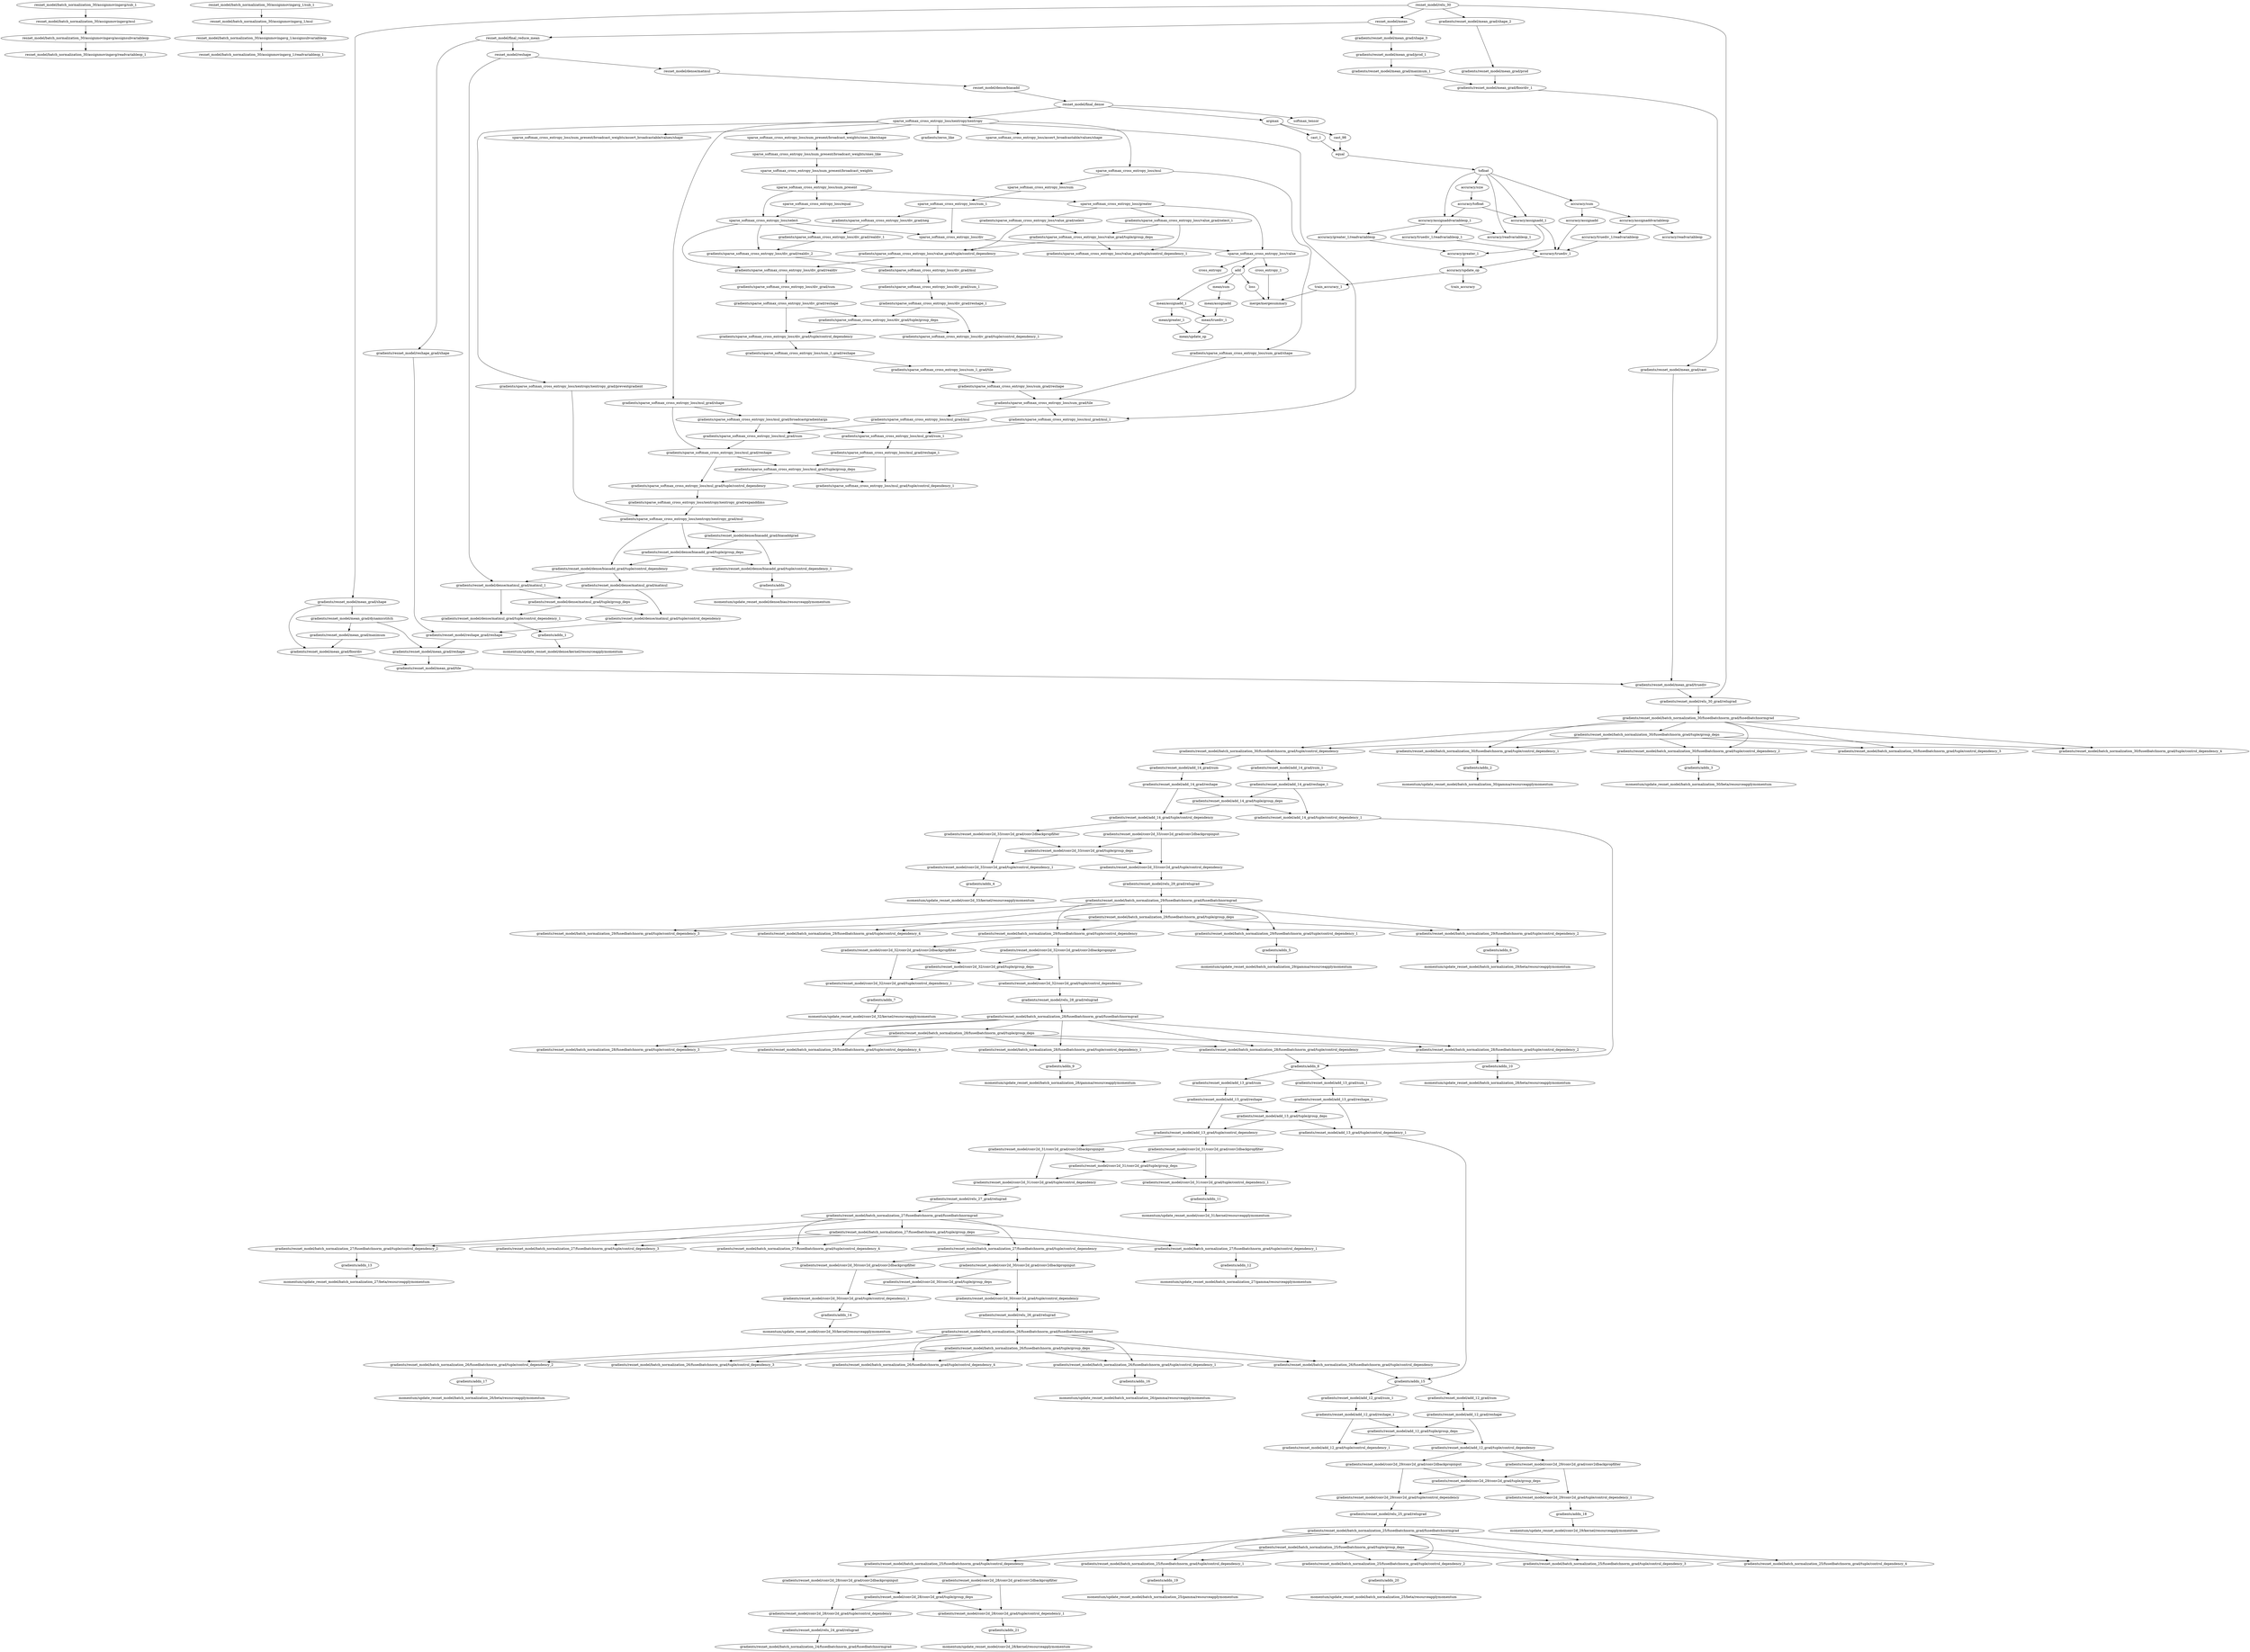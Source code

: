 digraph{
"resnet_model/batch_normalization_30/assignmovingavg/sub_1"->"resnet_model/batch_normalization_30/assignmovingavg/mul"
"resnet_model/batch_normalization_30/assignmovingavg/mul"->"resnet_model/batch_normalization_30/assignmovingavg/assignsubvariableop"
"resnet_model/batch_normalization_30/assignmovingavg/assignsubvariableop"->"resnet_model/batch_normalization_30/assignmovingavg/readvariableop_1"
"resnet_model/batch_normalization_30/assignmovingavg_1/sub_1"->"resnet_model/batch_normalization_30/assignmovingavg_1/mul"
"resnet_model/batch_normalization_30/assignmovingavg_1/mul"->"resnet_model/batch_normalization_30/assignmovingavg_1/assignsubvariableop"
"resnet_model/batch_normalization_30/assignmovingavg_1/assignsubvariableop"->"resnet_model/batch_normalization_30/assignmovingavg_1/readvariableop_1"
"resnet_model/relu_30"->"resnet_model/mean"
"resnet_model/relu_30"->"gradients/resnet_model/mean_grad/shape"
"resnet_model/relu_30"->"gradients/resnet_model/mean_grad/shape_2"
"resnet_model/relu_30"->"gradients/resnet_model/relu_30_grad/relugrad"
"resnet_model/mean"->"resnet_model/final_reduce_mean"
"resnet_model/mean"->"gradients/resnet_model/mean_grad/shape_3"
"resnet_model/final_reduce_mean"->"resnet_model/reshape"
"resnet_model/final_reduce_mean"->"gradients/resnet_model/reshape_grad/shape"
"resnet_model/reshape"->"resnet_model/dense/matmul"
"resnet_model/reshape"->"gradients/resnet_model/dense/matmul_grad/matmul_1"
"resnet_model/dense/matmul"->"resnet_model/dense/biasadd"
"resnet_model/dense/biasadd"->"resnet_model/final_dense"
"resnet_model/final_dense"->"argmax"
"resnet_model/final_dense"->"softmax_tensor"
"resnet_model/final_dense"->"sparse_softmax_cross_entropy_loss/xentropy/xentropy"
"sparse_softmax_cross_entropy_loss/xentropy/xentropy"->"sparse_softmax_cross_entropy_loss/assert_broadcastable/values/shape"
"sparse_softmax_cross_entropy_loss/xentropy/xentropy"->"sparse_softmax_cross_entropy_loss/mul"
"sparse_softmax_cross_entropy_loss/xentropy/xentropy"->"sparse_softmax_cross_entropy_loss/num_present/broadcast_weights/assert_broadcastable/values/shape"
"sparse_softmax_cross_entropy_loss/xentropy/xentropy"->"sparse_softmax_cross_entropy_loss/num_present/broadcast_weights/ones_like/shape"
"sparse_softmax_cross_entropy_loss/xentropy/xentropy"->"gradients/sparse_softmax_cross_entropy_loss/mul_grad/shape"
"sparse_softmax_cross_entropy_loss/xentropy/xentropy"->"gradients/sparse_softmax_cross_entropy_loss/mul_grad/mul_1"
"sparse_softmax_cross_entropy_loss/xentropy/xentropy"->"gradients/zeros_like"
"sparse_softmax_cross_entropy_loss/xentropy/xentropy"->"gradients/sparse_softmax_cross_entropy_loss/xentropy/xentropy_grad/preventgradient"
"sparse_softmax_cross_entropy_loss/mul"->"sparse_softmax_cross_entropy_loss/sum"
"sparse_softmax_cross_entropy_loss/mul"->"gradients/sparse_softmax_cross_entropy_loss/sum_grad/shape"
"sparse_softmax_cross_entropy_loss/num_present/broadcast_weights/ones_like/shape"->"sparse_softmax_cross_entropy_loss/num_present/broadcast_weights/ones_like"
"sparse_softmax_cross_entropy_loss/num_present/broadcast_weights/ones_like"->"sparse_softmax_cross_entropy_loss/num_present/broadcast_weights"
"sparse_softmax_cross_entropy_loss/num_present/broadcast_weights"->"sparse_softmax_cross_entropy_loss/num_present"
"sparse_softmax_cross_entropy_loss/sum"->"sparse_softmax_cross_entropy_loss/sum_1"
"sparse_softmax_cross_entropy_loss/num_present"->"sparse_softmax_cross_entropy_loss/greater"
"sparse_softmax_cross_entropy_loss/num_present"->"sparse_softmax_cross_entropy_loss/equal"
"sparse_softmax_cross_entropy_loss/num_present"->"sparse_softmax_cross_entropy_loss/select"
"sparse_softmax_cross_entropy_loss/equal"->"sparse_softmax_cross_entropy_loss/select"
"sparse_softmax_cross_entropy_loss/sum_1"->"sparse_softmax_cross_entropy_loss/div"
"sparse_softmax_cross_entropy_loss/sum_1"->"gradients/sparse_softmax_cross_entropy_loss/div_grad/neg"
"sparse_softmax_cross_entropy_loss/select"->"sparse_softmax_cross_entropy_loss/div"
"sparse_softmax_cross_entropy_loss/select"->"gradients/sparse_softmax_cross_entropy_loss/div_grad/realdiv"
"sparse_softmax_cross_entropy_loss/select"->"gradients/sparse_softmax_cross_entropy_loss/div_grad/realdiv_1"
"sparse_softmax_cross_entropy_loss/select"->"gradients/sparse_softmax_cross_entropy_loss/div_grad/realdiv_2"
"sparse_softmax_cross_entropy_loss/greater"->"sparse_softmax_cross_entropy_loss/value"
"sparse_softmax_cross_entropy_loss/greater"->"gradients/sparse_softmax_cross_entropy_loss/value_grad/select"
"sparse_softmax_cross_entropy_loss/greater"->"gradients/sparse_softmax_cross_entropy_loss/value_grad/select_1"
"sparse_softmax_cross_entropy_loss/div"->"sparse_softmax_cross_entropy_loss/value"
"sparse_softmax_cross_entropy_loss/value"->"cross_entropy"
"sparse_softmax_cross_entropy_loss/value"->"cross_entropy_1"
"sparse_softmax_cross_entropy_loss/value"->"add"
"gradients/sparse_softmax_cross_entropy_loss/value_grad/select"->"gradients/sparse_softmax_cross_entropy_loss/value_grad/tuple/group_deps"
"gradients/sparse_softmax_cross_entropy_loss/value_grad/select"->"gradients/sparse_softmax_cross_entropy_loss/value_grad/tuple/control_dependency"
"gradients/sparse_softmax_cross_entropy_loss/value_grad/select_1"->"gradients/sparse_softmax_cross_entropy_loss/value_grad/tuple/group_deps"
"gradients/sparse_softmax_cross_entropy_loss/value_grad/select_1"->"gradients/sparse_softmax_cross_entropy_loss/value_grad/tuple/control_dependency_1"
"gradients/sparse_softmax_cross_entropy_loss/value_grad/tuple/group_deps"->"gradients/sparse_softmax_cross_entropy_loss/value_grad/tuple/control_dependency"
"gradients/sparse_softmax_cross_entropy_loss/value_grad/tuple/group_deps"->"gradients/sparse_softmax_cross_entropy_loss/value_grad/tuple/control_dependency_1"
"gradients/sparse_softmax_cross_entropy_loss/value_grad/tuple/control_dependency"->"gradients/sparse_softmax_cross_entropy_loss/div_grad/realdiv"
"gradients/sparse_softmax_cross_entropy_loss/value_grad/tuple/control_dependency"->"gradients/sparse_softmax_cross_entropy_loss/div_grad/mul"
"gradients/sparse_softmax_cross_entropy_loss/div_grad/realdiv"->"gradients/sparse_softmax_cross_entropy_loss/div_grad/sum"
"gradients/sparse_softmax_cross_entropy_loss/div_grad/sum"->"gradients/sparse_softmax_cross_entropy_loss/div_grad/reshape"
"gradients/sparse_softmax_cross_entropy_loss/div_grad/neg"->"gradients/sparse_softmax_cross_entropy_loss/div_grad/realdiv_1"
"gradients/sparse_softmax_cross_entropy_loss/div_grad/realdiv_1"->"gradients/sparse_softmax_cross_entropy_loss/div_grad/realdiv_2"
"gradients/sparse_softmax_cross_entropy_loss/div_grad/realdiv_2"->"gradients/sparse_softmax_cross_entropy_loss/div_grad/mul"
"gradients/sparse_softmax_cross_entropy_loss/div_grad/mul"->"gradients/sparse_softmax_cross_entropy_loss/div_grad/sum_1"
"gradients/sparse_softmax_cross_entropy_loss/div_grad/sum_1"->"gradients/sparse_softmax_cross_entropy_loss/div_grad/reshape_1"
"gradients/sparse_softmax_cross_entropy_loss/div_grad/reshape"->"gradients/sparse_softmax_cross_entropy_loss/div_grad/tuple/group_deps"
"gradients/sparse_softmax_cross_entropy_loss/div_grad/reshape"->"gradients/sparse_softmax_cross_entropy_loss/div_grad/tuple/control_dependency"
"gradients/sparse_softmax_cross_entropy_loss/div_grad/reshape_1"->"gradients/sparse_softmax_cross_entropy_loss/div_grad/tuple/group_deps"
"gradients/sparse_softmax_cross_entropy_loss/div_grad/reshape_1"->"gradients/sparse_softmax_cross_entropy_loss/div_grad/tuple/control_dependency_1"
"gradients/sparse_softmax_cross_entropy_loss/div_grad/tuple/group_deps"->"gradients/sparse_softmax_cross_entropy_loss/div_grad/tuple/control_dependency"
"gradients/sparse_softmax_cross_entropy_loss/div_grad/tuple/group_deps"->"gradients/sparse_softmax_cross_entropy_loss/div_grad/tuple/control_dependency_1"
"gradients/sparse_softmax_cross_entropy_loss/div_grad/tuple/control_dependency"->"gradients/sparse_softmax_cross_entropy_loss/sum_1_grad/reshape"
"gradients/sparse_softmax_cross_entropy_loss/sum_1_grad/reshape"->"gradients/sparse_softmax_cross_entropy_loss/sum_1_grad/tile"
"gradients/sparse_softmax_cross_entropy_loss/sum_1_grad/tile"->"gradients/sparse_softmax_cross_entropy_loss/sum_grad/reshape"
"gradients/sparse_softmax_cross_entropy_loss/sum_grad/reshape"->"gradients/sparse_softmax_cross_entropy_loss/sum_grad/tile"
"gradients/sparse_softmax_cross_entropy_loss/sum_grad/shape"->"gradients/sparse_softmax_cross_entropy_loss/sum_grad/tile"
"gradients/sparse_softmax_cross_entropy_loss/mul_grad/shape"->"gradients/sparse_softmax_cross_entropy_loss/mul_grad/broadcastgradientargs"
"gradients/sparse_softmax_cross_entropy_loss/mul_grad/shape"->"gradients/sparse_softmax_cross_entropy_loss/mul_grad/reshape"
"gradients/sparse_softmax_cross_entropy_loss/sum_grad/tile"->"gradients/sparse_softmax_cross_entropy_loss/mul_grad/mul"
"gradients/sparse_softmax_cross_entropy_loss/sum_grad/tile"->"gradients/sparse_softmax_cross_entropy_loss/mul_grad/mul_1"
"gradients/sparse_softmax_cross_entropy_loss/mul_grad/mul"->"gradients/sparse_softmax_cross_entropy_loss/mul_grad/sum"
"gradients/sparse_softmax_cross_entropy_loss/mul_grad/broadcastgradientargs"->"gradients/sparse_softmax_cross_entropy_loss/mul_grad/sum"
"gradients/sparse_softmax_cross_entropy_loss/mul_grad/broadcastgradientargs"->"gradients/sparse_softmax_cross_entropy_loss/mul_grad/sum_1"
"gradients/sparse_softmax_cross_entropy_loss/mul_grad/sum"->"gradients/sparse_softmax_cross_entropy_loss/mul_grad/reshape"
"gradients/sparse_softmax_cross_entropy_loss/mul_grad/mul_1"->"gradients/sparse_softmax_cross_entropy_loss/mul_grad/sum_1"
"gradients/sparse_softmax_cross_entropy_loss/mul_grad/sum_1"->"gradients/sparse_softmax_cross_entropy_loss/mul_grad/reshape_1"
"gradients/sparse_softmax_cross_entropy_loss/mul_grad/reshape"->"gradients/sparse_softmax_cross_entropy_loss/mul_grad/tuple/group_deps"
"gradients/sparse_softmax_cross_entropy_loss/mul_grad/reshape"->"gradients/sparse_softmax_cross_entropy_loss/mul_grad/tuple/control_dependency"
"gradients/sparse_softmax_cross_entropy_loss/mul_grad/reshape_1"->"gradients/sparse_softmax_cross_entropy_loss/mul_grad/tuple/group_deps"
"gradients/sparse_softmax_cross_entropy_loss/mul_grad/reshape_1"->"gradients/sparse_softmax_cross_entropy_loss/mul_grad/tuple/control_dependency_1"
"gradients/sparse_softmax_cross_entropy_loss/mul_grad/tuple/group_deps"->"gradients/sparse_softmax_cross_entropy_loss/mul_grad/tuple/control_dependency"
"gradients/sparse_softmax_cross_entropy_loss/mul_grad/tuple/group_deps"->"gradients/sparse_softmax_cross_entropy_loss/mul_grad/tuple/control_dependency_1"
"gradients/sparse_softmax_cross_entropy_loss/mul_grad/tuple/control_dependency"->"gradients/sparse_softmax_cross_entropy_loss/xentropy/xentropy_grad/expanddims"
"gradients/sparse_softmax_cross_entropy_loss/xentropy/xentropy_grad/expanddims"->"gradients/sparse_softmax_cross_entropy_loss/xentropy/xentropy_grad/mul"
"gradients/sparse_softmax_cross_entropy_loss/xentropy/xentropy_grad/preventgradient"->"gradients/sparse_softmax_cross_entropy_loss/xentropy/xentropy_grad/mul"
"gradients/sparse_softmax_cross_entropy_loss/xentropy/xentropy_grad/mul"->"gradients/resnet_model/dense/biasadd_grad/biasaddgrad"
"gradients/sparse_softmax_cross_entropy_loss/xentropy/xentropy_grad/mul"->"gradients/resnet_model/dense/biasadd_grad/tuple/group_deps"
"gradients/sparse_softmax_cross_entropy_loss/xentropy/xentropy_grad/mul"->"gradients/resnet_model/dense/biasadd_grad/tuple/control_dependency"
"gradients/resnet_model/dense/biasadd_grad/biasaddgrad"->"gradients/resnet_model/dense/biasadd_grad/tuple/group_deps"
"gradients/resnet_model/dense/biasadd_grad/biasaddgrad"->"gradients/resnet_model/dense/biasadd_grad/tuple/control_dependency_1"
"gradients/resnet_model/dense/biasadd_grad/tuple/group_deps"->"gradients/resnet_model/dense/biasadd_grad/tuple/control_dependency"
"gradients/resnet_model/dense/biasadd_grad/tuple/group_deps"->"gradients/resnet_model/dense/biasadd_grad/tuple/control_dependency_1"
"gradients/resnet_model/dense/biasadd_grad/tuple/control_dependency"->"gradients/resnet_model/dense/matmul_grad/matmul"
"gradients/resnet_model/dense/biasadd_grad/tuple/control_dependency"->"gradients/resnet_model/dense/matmul_grad/matmul_1"
"gradients/resnet_model/dense/matmul_grad/matmul"->"gradients/resnet_model/dense/matmul_grad/tuple/group_deps"
"gradients/resnet_model/dense/matmul_grad/matmul"->"gradients/resnet_model/dense/matmul_grad/tuple/control_dependency"
"gradients/resnet_model/dense/matmul_grad/matmul_1"->"gradients/resnet_model/dense/matmul_grad/tuple/group_deps"
"gradients/resnet_model/dense/matmul_grad/matmul_1"->"gradients/resnet_model/dense/matmul_grad/tuple/control_dependency_1"
"gradients/resnet_model/dense/matmul_grad/tuple/group_deps"->"gradients/resnet_model/dense/matmul_grad/tuple/control_dependency"
"gradients/resnet_model/dense/matmul_grad/tuple/group_deps"->"gradients/resnet_model/dense/matmul_grad/tuple/control_dependency_1"
"gradients/resnet_model/dense/matmul_grad/tuple/control_dependency"->"gradients/resnet_model/reshape_grad/reshape"
"gradients/resnet_model/reshape_grad/shape"->"gradients/resnet_model/reshape_grad/reshape"
"gradients/resnet_model/dense/biasadd_grad/tuple/control_dependency_1"->"gradients/addn"
"gradients/resnet_model/dense/matmul_grad/tuple/control_dependency_1"->"gradients/addn_1"
"gradients/resnet_model/mean_grad/shape"->"gradients/resnet_model/mean_grad/dynamicstitch"
"gradients/resnet_model/mean_grad/shape"->"gradients/resnet_model/mean_grad/floordiv"
"gradients/resnet_model/mean_grad/dynamicstitch"->"gradients/resnet_model/mean_grad/maximum"
"gradients/resnet_model/mean_grad/dynamicstitch"->"gradients/resnet_model/mean_grad/reshape"
"gradients/resnet_model/mean_grad/maximum"->"gradients/resnet_model/mean_grad/floordiv"
"gradients/resnet_model/reshape_grad/reshape"->"gradients/resnet_model/mean_grad/reshape"
"gradients/resnet_model/mean_grad/reshape"->"gradients/resnet_model/mean_grad/tile"
"gradients/resnet_model/mean_grad/floordiv"->"gradients/resnet_model/mean_grad/tile"
"gradients/resnet_model/mean_grad/shape_2"->"gradients/resnet_model/mean_grad/prod"
"gradients/resnet_model/mean_grad/shape_3"->"gradients/resnet_model/mean_grad/prod_1"
"gradients/resnet_model/mean_grad/prod_1"->"gradients/resnet_model/mean_grad/maximum_1"
"gradients/resnet_model/mean_grad/prod"->"gradients/resnet_model/mean_grad/floordiv_1"
"gradients/resnet_model/mean_grad/maximum_1"->"gradients/resnet_model/mean_grad/floordiv_1"
"gradients/resnet_model/mean_grad/floordiv_1"->"gradients/resnet_model/mean_grad/cast"
"gradients/resnet_model/mean_grad/tile"->"gradients/resnet_model/mean_grad/truediv"
"gradients/resnet_model/mean_grad/cast"->"gradients/resnet_model/mean_grad/truediv"
"gradients/resnet_model/mean_grad/truediv"->"gradients/resnet_model/relu_30_grad/relugrad"
"gradients/resnet_model/relu_30_grad/relugrad"->"gradients/resnet_model/batch_normalization_30/fusedbatchnorm_grad/fusedbatchnormgrad"
"gradients/resnet_model/batch_normalization_30/fusedbatchnorm_grad/fusedbatchnormgrad"->"gradients/resnet_model/batch_normalization_30/fusedbatchnorm_grad/tuple/group_deps"
"gradients/resnet_model/batch_normalization_30/fusedbatchnorm_grad/fusedbatchnormgrad"->"gradients/resnet_model/batch_normalization_30/fusedbatchnorm_grad/tuple/control_dependency"
"gradients/resnet_model/batch_normalization_30/fusedbatchnorm_grad/fusedbatchnormgrad"->"gradients/resnet_model/batch_normalization_30/fusedbatchnorm_grad/tuple/control_dependency_1"
"gradients/resnet_model/batch_normalization_30/fusedbatchnorm_grad/fusedbatchnormgrad"->"gradients/resnet_model/batch_normalization_30/fusedbatchnorm_grad/tuple/control_dependency_2"
"gradients/resnet_model/batch_normalization_30/fusedbatchnorm_grad/fusedbatchnormgrad"->"gradients/resnet_model/batch_normalization_30/fusedbatchnorm_grad/tuple/control_dependency_3"
"gradients/resnet_model/batch_normalization_30/fusedbatchnorm_grad/fusedbatchnormgrad"->"gradients/resnet_model/batch_normalization_30/fusedbatchnorm_grad/tuple/control_dependency_4"
"gradients/resnet_model/batch_normalization_30/fusedbatchnorm_grad/tuple/group_deps"->"gradients/resnet_model/batch_normalization_30/fusedbatchnorm_grad/tuple/control_dependency"
"gradients/resnet_model/batch_normalization_30/fusedbatchnorm_grad/tuple/group_deps"->"gradients/resnet_model/batch_normalization_30/fusedbatchnorm_grad/tuple/control_dependency_1"
"gradients/resnet_model/batch_normalization_30/fusedbatchnorm_grad/tuple/group_deps"->"gradients/resnet_model/batch_normalization_30/fusedbatchnorm_grad/tuple/control_dependency_2"
"gradients/resnet_model/batch_normalization_30/fusedbatchnorm_grad/tuple/group_deps"->"gradients/resnet_model/batch_normalization_30/fusedbatchnorm_grad/tuple/control_dependency_3"
"gradients/resnet_model/batch_normalization_30/fusedbatchnorm_grad/tuple/group_deps"->"gradients/resnet_model/batch_normalization_30/fusedbatchnorm_grad/tuple/control_dependency_4"
"gradients/resnet_model/batch_normalization_30/fusedbatchnorm_grad/tuple/control_dependency"->"gradients/resnet_model/add_14_grad/sum"
"gradients/resnet_model/batch_normalization_30/fusedbatchnorm_grad/tuple/control_dependency"->"gradients/resnet_model/add_14_grad/sum_1"
"gradients/resnet_model/add_14_grad/sum"->"gradients/resnet_model/add_14_grad/reshape"
"gradients/resnet_model/add_14_grad/sum_1"->"gradients/resnet_model/add_14_grad/reshape_1"
"gradients/resnet_model/add_14_grad/reshape"->"gradients/resnet_model/add_14_grad/tuple/group_deps"
"gradients/resnet_model/add_14_grad/reshape"->"gradients/resnet_model/add_14_grad/tuple/control_dependency"
"gradients/resnet_model/add_14_grad/reshape_1"->"gradients/resnet_model/add_14_grad/tuple/group_deps"
"gradients/resnet_model/add_14_grad/reshape_1"->"gradients/resnet_model/add_14_grad/tuple/control_dependency_1"
"gradients/resnet_model/add_14_grad/tuple/group_deps"->"gradients/resnet_model/add_14_grad/tuple/control_dependency"
"gradients/resnet_model/add_14_grad/tuple/group_deps"->"gradients/resnet_model/add_14_grad/tuple/control_dependency_1"
"gradients/resnet_model/batch_normalization_30/fusedbatchnorm_grad/tuple/control_dependency_1"->"gradients/addn_2"
"gradients/resnet_model/batch_normalization_30/fusedbatchnorm_grad/tuple/control_dependency_2"->"gradients/addn_3"
"gradients/resnet_model/add_14_grad/tuple/control_dependency"->"gradients/resnet_model/conv2d_33/conv2d_grad/conv2dbackpropinput"
"gradients/resnet_model/add_14_grad/tuple/control_dependency"->"gradients/resnet_model/conv2d_33/conv2d_grad/conv2dbackpropfilter"
"gradients/resnet_model/conv2d_33/conv2d_grad/conv2dbackpropinput"->"gradients/resnet_model/conv2d_33/conv2d_grad/tuple/group_deps"
"gradients/resnet_model/conv2d_33/conv2d_grad/conv2dbackpropinput"->"gradients/resnet_model/conv2d_33/conv2d_grad/tuple/control_dependency"
"gradients/resnet_model/conv2d_33/conv2d_grad/conv2dbackpropfilter"->"gradients/resnet_model/conv2d_33/conv2d_grad/tuple/group_deps"
"gradients/resnet_model/conv2d_33/conv2d_grad/conv2dbackpropfilter"->"gradients/resnet_model/conv2d_33/conv2d_grad/tuple/control_dependency_1"
"gradients/resnet_model/conv2d_33/conv2d_grad/tuple/group_deps"->"gradients/resnet_model/conv2d_33/conv2d_grad/tuple/control_dependency"
"gradients/resnet_model/conv2d_33/conv2d_grad/tuple/group_deps"->"gradients/resnet_model/conv2d_33/conv2d_grad/tuple/control_dependency_1"
"gradients/resnet_model/conv2d_33/conv2d_grad/tuple/control_dependency"->"gradients/resnet_model/relu_29_grad/relugrad"
"gradients/resnet_model/relu_29_grad/relugrad"->"gradients/resnet_model/batch_normalization_29/fusedbatchnorm_grad/fusedbatchnormgrad"
"gradients/resnet_model/batch_normalization_29/fusedbatchnorm_grad/fusedbatchnormgrad"->"gradients/resnet_model/batch_normalization_29/fusedbatchnorm_grad/tuple/group_deps"
"gradients/resnet_model/batch_normalization_29/fusedbatchnorm_grad/fusedbatchnormgrad"->"gradients/resnet_model/batch_normalization_29/fusedbatchnorm_grad/tuple/control_dependency"
"gradients/resnet_model/batch_normalization_29/fusedbatchnorm_grad/fusedbatchnormgrad"->"gradients/resnet_model/batch_normalization_29/fusedbatchnorm_grad/tuple/control_dependency_1"
"gradients/resnet_model/batch_normalization_29/fusedbatchnorm_grad/fusedbatchnormgrad"->"gradients/resnet_model/batch_normalization_29/fusedbatchnorm_grad/tuple/control_dependency_2"
"gradients/resnet_model/batch_normalization_29/fusedbatchnorm_grad/fusedbatchnormgrad"->"gradients/resnet_model/batch_normalization_29/fusedbatchnorm_grad/tuple/control_dependency_3"
"gradients/resnet_model/batch_normalization_29/fusedbatchnorm_grad/fusedbatchnormgrad"->"gradients/resnet_model/batch_normalization_29/fusedbatchnorm_grad/tuple/control_dependency_4"
"gradients/resnet_model/batch_normalization_29/fusedbatchnorm_grad/tuple/group_deps"->"gradients/resnet_model/batch_normalization_29/fusedbatchnorm_grad/tuple/control_dependency"
"gradients/resnet_model/batch_normalization_29/fusedbatchnorm_grad/tuple/group_deps"->"gradients/resnet_model/batch_normalization_29/fusedbatchnorm_grad/tuple/control_dependency_1"
"gradients/resnet_model/batch_normalization_29/fusedbatchnorm_grad/tuple/group_deps"->"gradients/resnet_model/batch_normalization_29/fusedbatchnorm_grad/tuple/control_dependency_2"
"gradients/resnet_model/batch_normalization_29/fusedbatchnorm_grad/tuple/group_deps"->"gradients/resnet_model/batch_normalization_29/fusedbatchnorm_grad/tuple/control_dependency_3"
"gradients/resnet_model/batch_normalization_29/fusedbatchnorm_grad/tuple/group_deps"->"gradients/resnet_model/batch_normalization_29/fusedbatchnorm_grad/tuple/control_dependency_4"
"gradients/resnet_model/conv2d_33/conv2d_grad/tuple/control_dependency_1"->"gradients/addn_4"
"gradients/resnet_model/batch_normalization_29/fusedbatchnorm_grad/tuple/control_dependency"->"gradients/resnet_model/conv2d_32/conv2d_grad/conv2dbackpropinput"
"gradients/resnet_model/batch_normalization_29/fusedbatchnorm_grad/tuple/control_dependency"->"gradients/resnet_model/conv2d_32/conv2d_grad/conv2dbackpropfilter"
"gradients/resnet_model/conv2d_32/conv2d_grad/conv2dbackpropinput"->"gradients/resnet_model/conv2d_32/conv2d_grad/tuple/group_deps"
"gradients/resnet_model/conv2d_32/conv2d_grad/conv2dbackpropinput"->"gradients/resnet_model/conv2d_32/conv2d_grad/tuple/control_dependency"
"gradients/resnet_model/conv2d_32/conv2d_grad/conv2dbackpropfilter"->"gradients/resnet_model/conv2d_32/conv2d_grad/tuple/group_deps"
"gradients/resnet_model/conv2d_32/conv2d_grad/conv2dbackpropfilter"->"gradients/resnet_model/conv2d_32/conv2d_grad/tuple/control_dependency_1"
"gradients/resnet_model/conv2d_32/conv2d_grad/tuple/group_deps"->"gradients/resnet_model/conv2d_32/conv2d_grad/tuple/control_dependency"
"gradients/resnet_model/conv2d_32/conv2d_grad/tuple/group_deps"->"gradients/resnet_model/conv2d_32/conv2d_grad/tuple/control_dependency_1"
"gradients/resnet_model/conv2d_32/conv2d_grad/tuple/control_dependency"->"gradients/resnet_model/relu_28_grad/relugrad"
"gradients/resnet_model/batch_normalization_29/fusedbatchnorm_grad/tuple/control_dependency_1"->"gradients/addn_5"
"gradients/resnet_model/batch_normalization_29/fusedbatchnorm_grad/tuple/control_dependency_2"->"gradients/addn_6"
"gradients/resnet_model/relu_28_grad/relugrad"->"gradients/resnet_model/batch_normalization_28/fusedbatchnorm_grad/fusedbatchnormgrad"
"gradients/resnet_model/batch_normalization_28/fusedbatchnorm_grad/fusedbatchnormgrad"->"gradients/resnet_model/batch_normalization_28/fusedbatchnorm_grad/tuple/group_deps"
"gradients/resnet_model/batch_normalization_28/fusedbatchnorm_grad/fusedbatchnormgrad"->"gradients/resnet_model/batch_normalization_28/fusedbatchnorm_grad/tuple/control_dependency"
"gradients/resnet_model/batch_normalization_28/fusedbatchnorm_grad/fusedbatchnormgrad"->"gradients/resnet_model/batch_normalization_28/fusedbatchnorm_grad/tuple/control_dependency_1"
"gradients/resnet_model/batch_normalization_28/fusedbatchnorm_grad/fusedbatchnormgrad"->"gradients/resnet_model/batch_normalization_28/fusedbatchnorm_grad/tuple/control_dependency_2"
"gradients/resnet_model/batch_normalization_28/fusedbatchnorm_grad/fusedbatchnormgrad"->"gradients/resnet_model/batch_normalization_28/fusedbatchnorm_grad/tuple/control_dependency_3"
"gradients/resnet_model/batch_normalization_28/fusedbatchnorm_grad/fusedbatchnormgrad"->"gradients/resnet_model/batch_normalization_28/fusedbatchnorm_grad/tuple/control_dependency_4"
"gradients/resnet_model/batch_normalization_28/fusedbatchnorm_grad/tuple/group_deps"->"gradients/resnet_model/batch_normalization_28/fusedbatchnorm_grad/tuple/control_dependency"
"gradients/resnet_model/batch_normalization_28/fusedbatchnorm_grad/tuple/group_deps"->"gradients/resnet_model/batch_normalization_28/fusedbatchnorm_grad/tuple/control_dependency_1"
"gradients/resnet_model/batch_normalization_28/fusedbatchnorm_grad/tuple/group_deps"->"gradients/resnet_model/batch_normalization_28/fusedbatchnorm_grad/tuple/control_dependency_2"
"gradients/resnet_model/batch_normalization_28/fusedbatchnorm_grad/tuple/group_deps"->"gradients/resnet_model/batch_normalization_28/fusedbatchnorm_grad/tuple/control_dependency_3"
"gradients/resnet_model/batch_normalization_28/fusedbatchnorm_grad/tuple/group_deps"->"gradients/resnet_model/batch_normalization_28/fusedbatchnorm_grad/tuple/control_dependency_4"
"gradients/resnet_model/conv2d_32/conv2d_grad/tuple/control_dependency_1"->"gradients/addn_7"
"gradients/resnet_model/add_14_grad/tuple/control_dependency_1"->"gradients/addn_8"
"gradients/resnet_model/batch_normalization_28/fusedbatchnorm_grad/tuple/control_dependency"->"gradients/addn_8"
"gradients/addn_8"->"gradients/resnet_model/add_13_grad/sum"
"gradients/addn_8"->"gradients/resnet_model/add_13_grad/sum_1"
"gradients/resnet_model/add_13_grad/sum"->"gradients/resnet_model/add_13_grad/reshape"
"gradients/resnet_model/add_13_grad/sum_1"->"gradients/resnet_model/add_13_grad/reshape_1"
"gradients/resnet_model/add_13_grad/reshape"->"gradients/resnet_model/add_13_grad/tuple/group_deps"
"gradients/resnet_model/add_13_grad/reshape"->"gradients/resnet_model/add_13_grad/tuple/control_dependency"
"gradients/resnet_model/add_13_grad/reshape_1"->"gradients/resnet_model/add_13_grad/tuple/group_deps"
"gradients/resnet_model/add_13_grad/reshape_1"->"gradients/resnet_model/add_13_grad/tuple/control_dependency_1"
"gradients/resnet_model/add_13_grad/tuple/group_deps"->"gradients/resnet_model/add_13_grad/tuple/control_dependency"
"gradients/resnet_model/add_13_grad/tuple/group_deps"->"gradients/resnet_model/add_13_grad/tuple/control_dependency_1"
"gradients/resnet_model/add_13_grad/tuple/control_dependency"->"gradients/resnet_model/conv2d_31/conv2d_grad/conv2dbackpropinput"
"gradients/resnet_model/add_13_grad/tuple/control_dependency"->"gradients/resnet_model/conv2d_31/conv2d_grad/conv2dbackpropfilter"
"gradients/resnet_model/conv2d_31/conv2d_grad/conv2dbackpropinput"->"gradients/resnet_model/conv2d_31/conv2d_grad/tuple/group_deps"
"gradients/resnet_model/conv2d_31/conv2d_grad/conv2dbackpropinput"->"gradients/resnet_model/conv2d_31/conv2d_grad/tuple/control_dependency"
"gradients/resnet_model/conv2d_31/conv2d_grad/conv2dbackpropfilter"->"gradients/resnet_model/conv2d_31/conv2d_grad/tuple/group_deps"
"gradients/resnet_model/conv2d_31/conv2d_grad/conv2dbackpropfilter"->"gradients/resnet_model/conv2d_31/conv2d_grad/tuple/control_dependency_1"
"gradients/resnet_model/conv2d_31/conv2d_grad/tuple/group_deps"->"gradients/resnet_model/conv2d_31/conv2d_grad/tuple/control_dependency"
"gradients/resnet_model/conv2d_31/conv2d_grad/tuple/group_deps"->"gradients/resnet_model/conv2d_31/conv2d_grad/tuple/control_dependency_1"
"gradients/resnet_model/batch_normalization_28/fusedbatchnorm_grad/tuple/control_dependency_1"->"gradients/addn_9"
"gradients/resnet_model/batch_normalization_28/fusedbatchnorm_grad/tuple/control_dependency_2"->"gradients/addn_10"
"gradients/resnet_model/conv2d_31/conv2d_grad/tuple/control_dependency"->"gradients/resnet_model/relu_27_grad/relugrad"
"gradients/resnet_model/relu_27_grad/relugrad"->"gradients/resnet_model/batch_normalization_27/fusedbatchnorm_grad/fusedbatchnormgrad"
"gradients/resnet_model/batch_normalization_27/fusedbatchnorm_grad/fusedbatchnormgrad"->"gradients/resnet_model/batch_normalization_27/fusedbatchnorm_grad/tuple/group_deps"
"gradients/resnet_model/batch_normalization_27/fusedbatchnorm_grad/fusedbatchnormgrad"->"gradients/resnet_model/batch_normalization_27/fusedbatchnorm_grad/tuple/control_dependency"
"gradients/resnet_model/batch_normalization_27/fusedbatchnorm_grad/fusedbatchnormgrad"->"gradients/resnet_model/batch_normalization_27/fusedbatchnorm_grad/tuple/control_dependency_1"
"gradients/resnet_model/batch_normalization_27/fusedbatchnorm_grad/fusedbatchnormgrad"->"gradients/resnet_model/batch_normalization_27/fusedbatchnorm_grad/tuple/control_dependency_2"
"gradients/resnet_model/batch_normalization_27/fusedbatchnorm_grad/fusedbatchnormgrad"->"gradients/resnet_model/batch_normalization_27/fusedbatchnorm_grad/tuple/control_dependency_3"
"gradients/resnet_model/batch_normalization_27/fusedbatchnorm_grad/fusedbatchnormgrad"->"gradients/resnet_model/batch_normalization_27/fusedbatchnorm_grad/tuple/control_dependency_4"
"gradients/resnet_model/batch_normalization_27/fusedbatchnorm_grad/tuple/group_deps"->"gradients/resnet_model/batch_normalization_27/fusedbatchnorm_grad/tuple/control_dependency"
"gradients/resnet_model/batch_normalization_27/fusedbatchnorm_grad/tuple/group_deps"->"gradients/resnet_model/batch_normalization_27/fusedbatchnorm_grad/tuple/control_dependency_1"
"gradients/resnet_model/batch_normalization_27/fusedbatchnorm_grad/tuple/group_deps"->"gradients/resnet_model/batch_normalization_27/fusedbatchnorm_grad/tuple/control_dependency_2"
"gradients/resnet_model/batch_normalization_27/fusedbatchnorm_grad/tuple/group_deps"->"gradients/resnet_model/batch_normalization_27/fusedbatchnorm_grad/tuple/control_dependency_3"
"gradients/resnet_model/batch_normalization_27/fusedbatchnorm_grad/tuple/group_deps"->"gradients/resnet_model/batch_normalization_27/fusedbatchnorm_grad/tuple/control_dependency_4"
"gradients/resnet_model/conv2d_31/conv2d_grad/tuple/control_dependency_1"->"gradients/addn_11"
"gradients/resnet_model/batch_normalization_27/fusedbatchnorm_grad/tuple/control_dependency"->"gradients/resnet_model/conv2d_30/conv2d_grad/conv2dbackpropinput"
"gradients/resnet_model/batch_normalization_27/fusedbatchnorm_grad/tuple/control_dependency"->"gradients/resnet_model/conv2d_30/conv2d_grad/conv2dbackpropfilter"
"gradients/resnet_model/conv2d_30/conv2d_grad/conv2dbackpropinput"->"gradients/resnet_model/conv2d_30/conv2d_grad/tuple/group_deps"
"gradients/resnet_model/conv2d_30/conv2d_grad/conv2dbackpropinput"->"gradients/resnet_model/conv2d_30/conv2d_grad/tuple/control_dependency"
"gradients/resnet_model/conv2d_30/conv2d_grad/conv2dbackpropfilter"->"gradients/resnet_model/conv2d_30/conv2d_grad/tuple/group_deps"
"gradients/resnet_model/conv2d_30/conv2d_grad/conv2dbackpropfilter"->"gradients/resnet_model/conv2d_30/conv2d_grad/tuple/control_dependency_1"
"gradients/resnet_model/conv2d_30/conv2d_grad/tuple/group_deps"->"gradients/resnet_model/conv2d_30/conv2d_grad/tuple/control_dependency"
"gradients/resnet_model/conv2d_30/conv2d_grad/tuple/group_deps"->"gradients/resnet_model/conv2d_30/conv2d_grad/tuple/control_dependency_1"
"gradients/resnet_model/conv2d_30/conv2d_grad/tuple/control_dependency"->"gradients/resnet_model/relu_26_grad/relugrad"
"gradients/resnet_model/batch_normalization_27/fusedbatchnorm_grad/tuple/control_dependency_1"->"gradients/addn_12"
"gradients/resnet_model/batch_normalization_27/fusedbatchnorm_grad/tuple/control_dependency_2"->"gradients/addn_13"
"gradients/resnet_model/relu_26_grad/relugrad"->"gradients/resnet_model/batch_normalization_26/fusedbatchnorm_grad/fusedbatchnormgrad"
"gradients/resnet_model/batch_normalization_26/fusedbatchnorm_grad/fusedbatchnormgrad"->"gradients/resnet_model/batch_normalization_26/fusedbatchnorm_grad/tuple/group_deps"
"gradients/resnet_model/batch_normalization_26/fusedbatchnorm_grad/fusedbatchnormgrad"->"gradients/resnet_model/batch_normalization_26/fusedbatchnorm_grad/tuple/control_dependency"
"gradients/resnet_model/batch_normalization_26/fusedbatchnorm_grad/fusedbatchnormgrad"->"gradients/resnet_model/batch_normalization_26/fusedbatchnorm_grad/tuple/control_dependency_1"
"gradients/resnet_model/batch_normalization_26/fusedbatchnorm_grad/fusedbatchnormgrad"->"gradients/resnet_model/batch_normalization_26/fusedbatchnorm_grad/tuple/control_dependency_2"
"gradients/resnet_model/batch_normalization_26/fusedbatchnorm_grad/fusedbatchnormgrad"->"gradients/resnet_model/batch_normalization_26/fusedbatchnorm_grad/tuple/control_dependency_3"
"gradients/resnet_model/batch_normalization_26/fusedbatchnorm_grad/fusedbatchnormgrad"->"gradients/resnet_model/batch_normalization_26/fusedbatchnorm_grad/tuple/control_dependency_4"
"gradients/resnet_model/batch_normalization_26/fusedbatchnorm_grad/tuple/group_deps"->"gradients/resnet_model/batch_normalization_26/fusedbatchnorm_grad/tuple/control_dependency"
"gradients/resnet_model/batch_normalization_26/fusedbatchnorm_grad/tuple/group_deps"->"gradients/resnet_model/batch_normalization_26/fusedbatchnorm_grad/tuple/control_dependency_1"
"gradients/resnet_model/batch_normalization_26/fusedbatchnorm_grad/tuple/group_deps"->"gradients/resnet_model/batch_normalization_26/fusedbatchnorm_grad/tuple/control_dependency_2"
"gradients/resnet_model/batch_normalization_26/fusedbatchnorm_grad/tuple/group_deps"->"gradients/resnet_model/batch_normalization_26/fusedbatchnorm_grad/tuple/control_dependency_3"
"gradients/resnet_model/batch_normalization_26/fusedbatchnorm_grad/tuple/group_deps"->"gradients/resnet_model/batch_normalization_26/fusedbatchnorm_grad/tuple/control_dependency_4"
"gradients/resnet_model/conv2d_30/conv2d_grad/tuple/control_dependency_1"->"gradients/addn_14"
"gradients/resnet_model/add_13_grad/tuple/control_dependency_1"->"gradients/addn_15"
"gradients/resnet_model/batch_normalization_26/fusedbatchnorm_grad/tuple/control_dependency"->"gradients/addn_15"
"gradients/addn_15"->"gradients/resnet_model/add_12_grad/sum"
"gradients/addn_15"->"gradients/resnet_model/add_12_grad/sum_1"
"gradients/resnet_model/add_12_grad/sum"->"gradients/resnet_model/add_12_grad/reshape"
"gradients/resnet_model/add_12_grad/sum_1"->"gradients/resnet_model/add_12_grad/reshape_1"
"gradients/resnet_model/add_12_grad/reshape"->"gradients/resnet_model/add_12_grad/tuple/group_deps"
"gradients/resnet_model/add_12_grad/reshape"->"gradients/resnet_model/add_12_grad/tuple/control_dependency"
"gradients/resnet_model/add_12_grad/reshape_1"->"gradients/resnet_model/add_12_grad/tuple/group_deps"
"gradients/resnet_model/add_12_grad/reshape_1"->"gradients/resnet_model/add_12_grad/tuple/control_dependency_1"
"gradients/resnet_model/add_12_grad/tuple/group_deps"->"gradients/resnet_model/add_12_grad/tuple/control_dependency"
"gradients/resnet_model/add_12_grad/tuple/group_deps"->"gradients/resnet_model/add_12_grad/tuple/control_dependency_1"
"gradients/resnet_model/add_12_grad/tuple/control_dependency"->"gradients/resnet_model/conv2d_29/conv2d_grad/conv2dbackpropinput"
"gradients/resnet_model/add_12_grad/tuple/control_dependency"->"gradients/resnet_model/conv2d_29/conv2d_grad/conv2dbackpropfilter"
"gradients/resnet_model/conv2d_29/conv2d_grad/conv2dbackpropinput"->"gradients/resnet_model/conv2d_29/conv2d_grad/tuple/group_deps"
"gradients/resnet_model/conv2d_29/conv2d_grad/conv2dbackpropinput"->"gradients/resnet_model/conv2d_29/conv2d_grad/tuple/control_dependency"
"gradients/resnet_model/conv2d_29/conv2d_grad/conv2dbackpropfilter"->"gradients/resnet_model/conv2d_29/conv2d_grad/tuple/group_deps"
"gradients/resnet_model/conv2d_29/conv2d_grad/conv2dbackpropfilter"->"gradients/resnet_model/conv2d_29/conv2d_grad/tuple/control_dependency_1"
"gradients/resnet_model/conv2d_29/conv2d_grad/tuple/group_deps"->"gradients/resnet_model/conv2d_29/conv2d_grad/tuple/control_dependency"
"gradients/resnet_model/conv2d_29/conv2d_grad/tuple/group_deps"->"gradients/resnet_model/conv2d_29/conv2d_grad/tuple/control_dependency_1"
"gradients/resnet_model/batch_normalization_26/fusedbatchnorm_grad/tuple/control_dependency_1"->"gradients/addn_16"
"gradients/resnet_model/batch_normalization_26/fusedbatchnorm_grad/tuple/control_dependency_2"->"gradients/addn_17"
"gradients/resnet_model/conv2d_29/conv2d_grad/tuple/control_dependency"->"gradients/resnet_model/relu_25_grad/relugrad"
"gradients/resnet_model/relu_25_grad/relugrad"->"gradients/resnet_model/batch_normalization_25/fusedbatchnorm_grad/fusedbatchnormgrad"
"gradients/resnet_model/batch_normalization_25/fusedbatchnorm_grad/fusedbatchnormgrad"->"gradients/resnet_model/batch_normalization_25/fusedbatchnorm_grad/tuple/group_deps"
"gradients/resnet_model/batch_normalization_25/fusedbatchnorm_grad/fusedbatchnormgrad"->"gradients/resnet_model/batch_normalization_25/fusedbatchnorm_grad/tuple/control_dependency"
"gradients/resnet_model/batch_normalization_25/fusedbatchnorm_grad/fusedbatchnormgrad"->"gradients/resnet_model/batch_normalization_25/fusedbatchnorm_grad/tuple/control_dependency_1"
"gradients/resnet_model/batch_normalization_25/fusedbatchnorm_grad/fusedbatchnormgrad"->"gradients/resnet_model/batch_normalization_25/fusedbatchnorm_grad/tuple/control_dependency_2"
"gradients/resnet_model/batch_normalization_25/fusedbatchnorm_grad/fusedbatchnormgrad"->"gradients/resnet_model/batch_normalization_25/fusedbatchnorm_grad/tuple/control_dependency_3"
"gradients/resnet_model/batch_normalization_25/fusedbatchnorm_grad/fusedbatchnormgrad"->"gradients/resnet_model/batch_normalization_25/fusedbatchnorm_grad/tuple/control_dependency_4"
"gradients/resnet_model/batch_normalization_25/fusedbatchnorm_grad/tuple/group_deps"->"gradients/resnet_model/batch_normalization_25/fusedbatchnorm_grad/tuple/control_dependency"
"gradients/resnet_model/batch_normalization_25/fusedbatchnorm_grad/tuple/group_deps"->"gradients/resnet_model/batch_normalization_25/fusedbatchnorm_grad/tuple/control_dependency_1"
"gradients/resnet_model/batch_normalization_25/fusedbatchnorm_grad/tuple/group_deps"->"gradients/resnet_model/batch_normalization_25/fusedbatchnorm_grad/tuple/control_dependency_2"
"gradients/resnet_model/batch_normalization_25/fusedbatchnorm_grad/tuple/group_deps"->"gradients/resnet_model/batch_normalization_25/fusedbatchnorm_grad/tuple/control_dependency_3"
"gradients/resnet_model/batch_normalization_25/fusedbatchnorm_grad/tuple/group_deps"->"gradients/resnet_model/batch_normalization_25/fusedbatchnorm_grad/tuple/control_dependency_4"
"gradients/resnet_model/conv2d_29/conv2d_grad/tuple/control_dependency_1"->"gradients/addn_18"
"gradients/resnet_model/batch_normalization_25/fusedbatchnorm_grad/tuple/control_dependency"->"gradients/resnet_model/conv2d_28/conv2d_grad/conv2dbackpropinput"
"gradients/resnet_model/batch_normalization_25/fusedbatchnorm_grad/tuple/control_dependency"->"gradients/resnet_model/conv2d_28/conv2d_grad/conv2dbackpropfilter"
"gradients/resnet_model/conv2d_28/conv2d_grad/conv2dbackpropinput"->"gradients/resnet_model/conv2d_28/conv2d_grad/tuple/group_deps"
"gradients/resnet_model/conv2d_28/conv2d_grad/conv2dbackpropinput"->"gradients/resnet_model/conv2d_28/conv2d_grad/tuple/control_dependency"
"gradients/resnet_model/conv2d_28/conv2d_grad/conv2dbackpropfilter"->"gradients/resnet_model/conv2d_28/conv2d_grad/tuple/group_deps"
"gradients/resnet_model/conv2d_28/conv2d_grad/conv2dbackpropfilter"->"gradients/resnet_model/conv2d_28/conv2d_grad/tuple/control_dependency_1"
"gradients/resnet_model/conv2d_28/conv2d_grad/tuple/group_deps"->"gradients/resnet_model/conv2d_28/conv2d_grad/tuple/control_dependency"
"gradients/resnet_model/conv2d_28/conv2d_grad/tuple/group_deps"->"gradients/resnet_model/conv2d_28/conv2d_grad/tuple/control_dependency_1"
"gradients/resnet_model/conv2d_28/conv2d_grad/tuple/control_dependency"->"gradients/resnet_model/relu_24_grad/relugrad"
"gradients/resnet_model/batch_normalization_25/fusedbatchnorm_grad/tuple/control_dependency_1"->"gradients/addn_19"
"gradients/resnet_model/batch_normalization_25/fusedbatchnorm_grad/tuple/control_dependency_2"->"gradients/addn_20"
"gradients/resnet_model/relu_24_grad/relugrad"->"gradients/resnet_model/batch_normalization_24/fusedbatchnorm_grad/fusedbatchnormgrad"
"gradients/resnet_model/conv2d_28/conv2d_grad/tuple/control_dependency_1"->"gradients/addn_21"
"gradients/addn_21"->"momentum/update_resnet_model/conv2d_28/kernel/resourceapplymomentum"
"gradients/addn_19"->"momentum/update_resnet_model/batch_normalization_25/gamma/resourceapplymomentum"
"gradients/addn_20"->"momentum/update_resnet_model/batch_normalization_25/beta/resourceapplymomentum"
"gradients/addn_18"->"momentum/update_resnet_model/conv2d_29/kernel/resourceapplymomentum"
"gradients/addn_16"->"momentum/update_resnet_model/batch_normalization_26/gamma/resourceapplymomentum"
"gradients/addn_17"->"momentum/update_resnet_model/batch_normalization_26/beta/resourceapplymomentum"
"gradients/addn_14"->"momentum/update_resnet_model/conv2d_30/kernel/resourceapplymomentum"
"gradients/addn_12"->"momentum/update_resnet_model/batch_normalization_27/gamma/resourceapplymomentum"
"gradients/addn_13"->"momentum/update_resnet_model/batch_normalization_27/beta/resourceapplymomentum"
"gradients/addn_11"->"momentum/update_resnet_model/conv2d_31/kernel/resourceapplymomentum"
"gradients/addn_9"->"momentum/update_resnet_model/batch_normalization_28/gamma/resourceapplymomentum"
"gradients/addn_10"->"momentum/update_resnet_model/batch_normalization_28/beta/resourceapplymomentum"
"gradients/addn_7"->"momentum/update_resnet_model/conv2d_32/kernel/resourceapplymomentum"
"gradients/addn_5"->"momentum/update_resnet_model/batch_normalization_29/gamma/resourceapplymomentum"
"gradients/addn_6"->"momentum/update_resnet_model/batch_normalization_29/beta/resourceapplymomentum"
"gradients/addn_4"->"momentum/update_resnet_model/conv2d_33/kernel/resourceapplymomentum"
"gradients/addn_2"->"momentum/update_resnet_model/batch_normalization_30/gamma/resourceapplymomentum"
"gradients/addn_3"->"momentum/update_resnet_model/batch_normalization_30/beta/resourceapplymomentum"
"gradients/addn_1"->"momentum/update_resnet_model/dense/kernel/resourceapplymomentum"
"gradients/addn"->"momentum/update_resnet_model/dense/bias/resourceapplymomentum"
"argmax"->"cast_1"
"argmax"->"cast_98"
"cast_1"->"equal"
"equal"->"tofloat"
"tofloat"->"accuracy/size"
"tofloat"->"accuracy/sum"
"tofloat"->"accuracy/assignaddvariableop_1"
"tofloat"->"accuracy/readvariableop_1"
"tofloat"->"accuracy/assignadd_1"
"accuracy/size"->"accuracy/tofloat"
"accuracy/sum"->"accuracy/assignaddvariableop"
"accuracy/sum"->"accuracy/assignadd"
"accuracy/assignaddvariableop"->"accuracy/readvariableop"
"accuracy/assignaddvariableop"->"accuracy/truediv_1/readvariableop"
"accuracy/tofloat"->"accuracy/assignaddvariableop_1"
"accuracy/tofloat"->"accuracy/assignadd_1"
"accuracy/assignaddvariableop_1"->"accuracy/readvariableop_1"
"accuracy/assignaddvariableop_1"->"accuracy/truediv_1/readvariableop_1"
"accuracy/assignaddvariableop_1"->"accuracy/greater_1/readvariableop"
"accuracy/truediv_1/readvariableop"->"accuracy/truediv_1"
"accuracy/truediv_1/readvariableop_1"->"accuracy/truediv_1"
"accuracy/greater_1/readvariableop"->"accuracy/greater_1"
"accuracy/greater_1"->"accuracy/update_op"
"accuracy/truediv_1"->"accuracy/update_op"
"accuracy/update_op"->"train_accuracy"
"accuracy/update_op"->"train_accuracy_1"
"add"->"loss"
"add"->"mean/sum"
"add"->"mean/assignadd_1"
"cross_entropy_1"->"merge/mergesummary"
"train_accuracy_1"->"merge/mergesummary"
"loss"->"merge/mergesummary"
"cast_98"->"equal"
"accuracy/assignadd"->"accuracy/truediv_1"
"accuracy/assignadd_1"->"accuracy/truediv_1"
"accuracy/assignadd_1"->"accuracy/greater_1"
"mean/sum"->"mean/assignadd"
"mean/assignadd"->"mean/truediv_1"
"mean/assignadd_1"->"mean/truediv_1"
"mean/assignadd_1"->"mean/greater_1"
"mean/greater_1"->"mean/update_op"
"mean/truediv_1"->"mean/update_op"

}